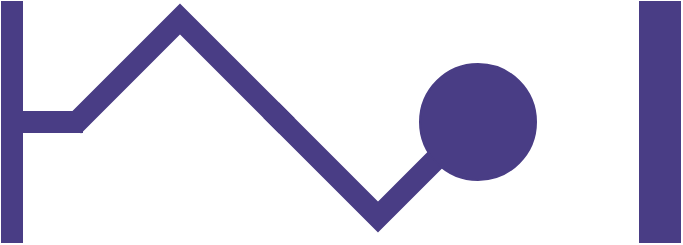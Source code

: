 <mxfile>
    <diagram id="qEXE-vEvwkQKm3iM7fGL" name="Page-1">
        <mxGraphModel dx="567" dy="322" grid="1" gridSize="10" guides="1" tooltips="1" connect="1" arrows="1" fold="1" page="1" pageScale="1" pageWidth="1169" pageHeight="827" math="0" shadow="0">
            <root>
                <mxCell id="0"/>
                <mxCell id="1" parent="0"/>
                <mxCell id="2" value="" style="whiteSpace=wrap;html=1;fillColor=#493d85;strokeColor=#493D85;" parent="1" vertex="1">
                    <mxGeometry x="100" y="120" width="10" height="120" as="geometry"/>
                </mxCell>
                <mxCell id="3" value="" style="whiteSpace=wrap;html=1;fillColor=#493d85;strokeColor=#493D85;rotation=90;" parent="1" vertex="1">
                    <mxGeometry x="115" y="160" width="10" height="40" as="geometry"/>
                </mxCell>
                <mxCell id="4" style="edgeStyle=orthogonalEdgeStyle;rounded=0;orthogonalLoop=1;jettySize=auto;html=1;exitX=1;exitY=0.5;exitDx=0;exitDy=0;" parent="1" source="3" target="3" edge="1">
                    <mxGeometry relative="1" as="geometry"/>
                </mxCell>
                <mxCell id="14" value="" style="shape=corner;whiteSpace=wrap;html=1;strokeColor=#493D85;fillColor=#493d85;dx=10;dy=10;rotation=45;" parent="1" vertex="1">
                    <mxGeometry x="149" y="138" width="80" height="80" as="geometry"/>
                </mxCell>
                <mxCell id="15" value="" style="shape=corner;whiteSpace=wrap;html=1;strokeColor=#493D85;fillColor=#493d85;dx=10;dy=10;rotation=135;flipV=1;direction=west;" parent="1" vertex="1">
                    <mxGeometry x="248" y="138" width="80" height="80" as="geometry"/>
                </mxCell>
                <mxCell id="16" value="" style="ellipse;whiteSpace=wrap;html=1;aspect=fixed;strokeColor=#493D85;fillColor=#493d85;" parent="1" vertex="1">
                    <mxGeometry x="309" y="151" width="58" height="58" as="geometry"/>
                </mxCell>
                <mxCell id="17" value="" style="whiteSpace=wrap;html=1;fillColor=#493d85;strokeColor=#493D85;" parent="1" vertex="1">
                    <mxGeometry x="419" y="120" width="20" height="120" as="geometry"/>
                </mxCell>
            </root>
        </mxGraphModel>
    </diagram>
</mxfile>